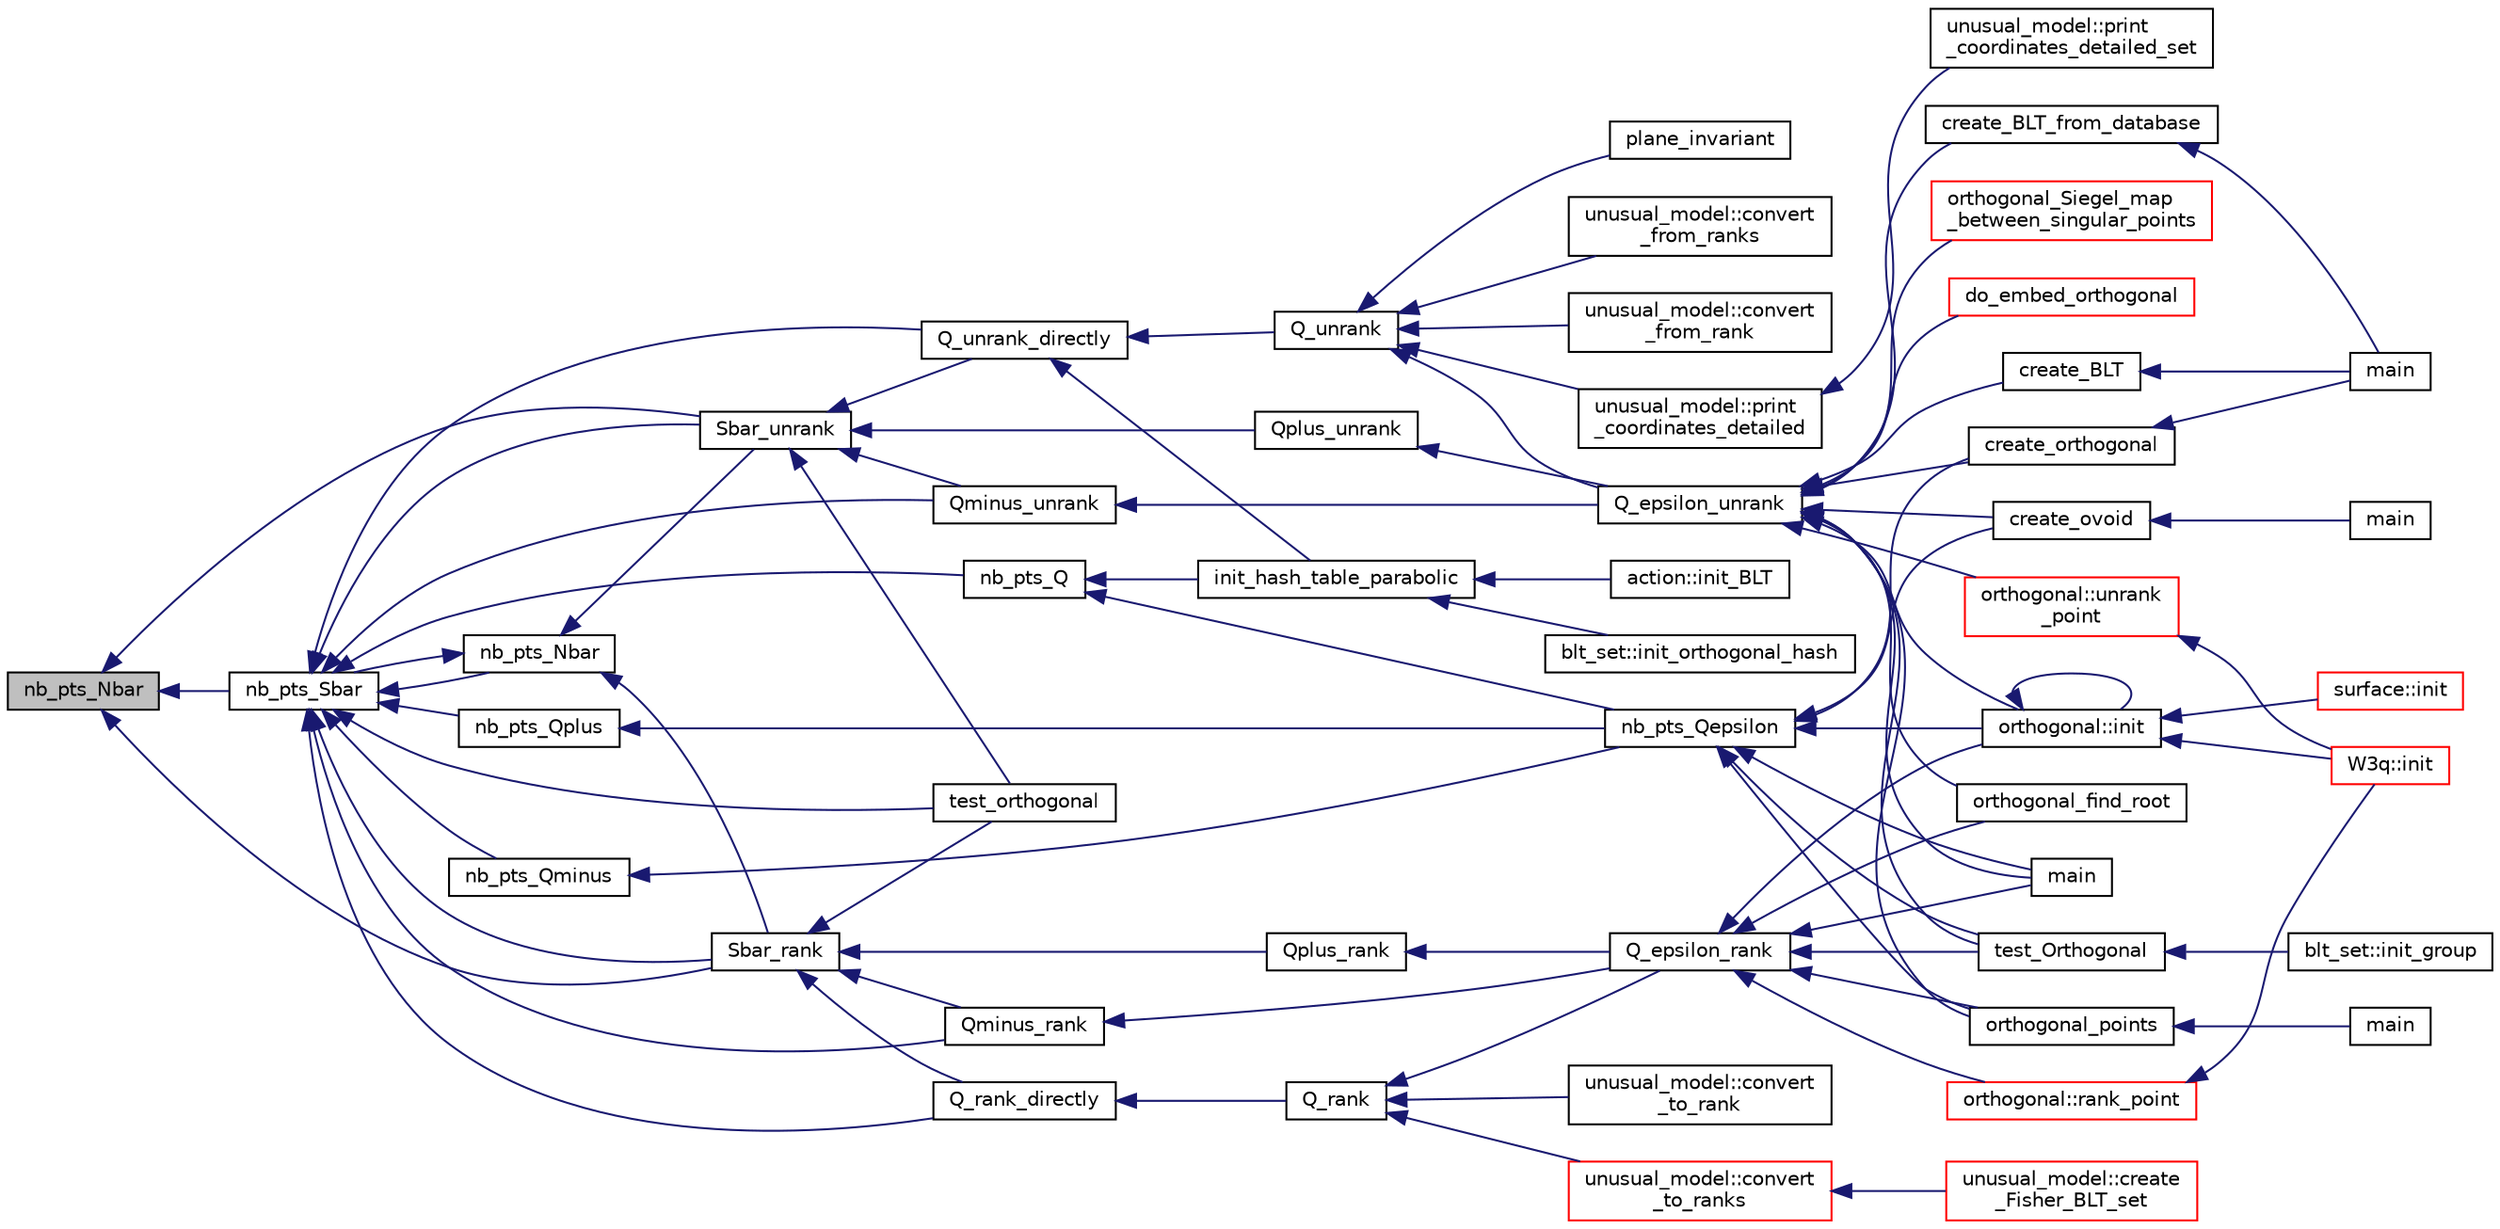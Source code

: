 digraph "nb_pts_Nbar"
{
  edge [fontname="Helvetica",fontsize="10",labelfontname="Helvetica",labelfontsize="10"];
  node [fontname="Helvetica",fontsize="10",shape=record];
  rankdir="LR";
  Node9365 [label="nb_pts_Nbar",height=0.2,width=0.4,color="black", fillcolor="grey75", style="filled", fontcolor="black"];
  Node9365 -> Node9366 [dir="back",color="midnightblue",fontsize="10",style="solid",fontname="Helvetica"];
  Node9366 [label="nb_pts_Sbar",height=0.2,width=0.4,color="black", fillcolor="white", style="filled",URL="$db/da0/lib_2foundations_2geometry_2orthogonal__points_8_c.html#a986dda26505c9934c771578b084f67cc"];
  Node9366 -> Node9367 [dir="back",color="midnightblue",fontsize="10",style="solid",fontname="Helvetica"];
  Node9367 [label="nb_pts_Q",height=0.2,width=0.4,color="black", fillcolor="white", style="filled",URL="$db/da0/lib_2foundations_2geometry_2orthogonal__points_8_c.html#a625e7781bbd5d9989694bcf83e0ac558"];
  Node9367 -> Node9368 [dir="back",color="midnightblue",fontsize="10",style="solid",fontname="Helvetica"];
  Node9368 [label="nb_pts_Qepsilon",height=0.2,width=0.4,color="black", fillcolor="white", style="filled",URL="$db/da0/lib_2foundations_2geometry_2orthogonal__points_8_c.html#acbf91472684f545d7c79eecc893cc250"];
  Node9368 -> Node9369 [dir="back",color="midnightblue",fontsize="10",style="solid",fontname="Helvetica"];
  Node9369 [label="main",height=0.2,width=0.4,color="black", fillcolor="white", style="filled",URL="$d1/d15/apps_2combinatorics_2orthogonal_8_c.html#a3c04138a5bfe5d72780bb7e82a18e627"];
  Node9368 -> Node9370 [dir="back",color="midnightblue",fontsize="10",style="solid",fontname="Helvetica"];
  Node9370 [label="orthogonal::init",height=0.2,width=0.4,color="black", fillcolor="white", style="filled",URL="$d7/daa/classorthogonal.html#a8bd53ba30f34ac50889503f0f3ef6deb"];
  Node9370 -> Node9370 [dir="back",color="midnightblue",fontsize="10",style="solid",fontname="Helvetica"];
  Node9370 -> Node9371 [dir="back",color="midnightblue",fontsize="10",style="solid",fontname="Helvetica"];
  Node9371 [label="surface::init",height=0.2,width=0.4,color="red", fillcolor="white", style="filled",URL="$d5/d88/classsurface.html#a90570b0ca6ab02988159f2c40cb27308"];
  Node9370 -> Node9377 [dir="back",color="midnightblue",fontsize="10",style="solid",fontname="Helvetica"];
  Node9377 [label="W3q::init",height=0.2,width=0.4,color="red", fillcolor="white", style="filled",URL="$de/d2c/class_w3q.html#a215fe070895a4915537fcb1bfba4f777"];
  Node9368 -> Node9379 [dir="back",color="midnightblue",fontsize="10",style="solid",fontname="Helvetica"];
  Node9379 [label="create_ovoid",height=0.2,width=0.4,color="black", fillcolor="white", style="filled",URL="$d9/dbf/projective__space_2ovoid_8_c.html#a812088e2c64cb8a0834e9eacae4b92a6"];
  Node9379 -> Node9380 [dir="back",color="midnightblue",fontsize="10",style="solid",fontname="Helvetica"];
  Node9380 [label="main",height=0.2,width=0.4,color="black", fillcolor="white", style="filled",URL="$d9/dbf/projective__space_2ovoid_8_c.html#a3c04138a5bfe5d72780bb7e82a18e627"];
  Node9368 -> Node9381 [dir="back",color="midnightblue",fontsize="10",style="solid",fontname="Helvetica"];
  Node9381 [label="test_Orthogonal",height=0.2,width=0.4,color="black", fillcolor="white", style="filled",URL="$db/da0/lib_2foundations_2geometry_2orthogonal__points_8_c.html#a071f90f8a33649e2d4a8f5c9a401a4f4"];
  Node9381 -> Node9382 [dir="back",color="midnightblue",fontsize="10",style="solid",fontname="Helvetica"];
  Node9382 [label="blt_set::init_group",height=0.2,width=0.4,color="black", fillcolor="white", style="filled",URL="$d1/d3d/classblt__set.html#a9e5aede3bbac6f5e1dd31a8965bba200"];
  Node9368 -> Node9383 [dir="back",color="midnightblue",fontsize="10",style="solid",fontname="Helvetica"];
  Node9383 [label="orthogonal_points",height=0.2,width=0.4,color="black", fillcolor="white", style="filled",URL="$d7/d83/points_8_c.html#a2a86a595e599aecd619f0046595252e4"];
  Node9383 -> Node9384 [dir="back",color="midnightblue",fontsize="10",style="solid",fontname="Helvetica"];
  Node9384 [label="main",height=0.2,width=0.4,color="black", fillcolor="white", style="filled",URL="$d7/d83/points_8_c.html#a3c04138a5bfe5d72780bb7e82a18e627"];
  Node9368 -> Node9385 [dir="back",color="midnightblue",fontsize="10",style="solid",fontname="Helvetica"];
  Node9385 [label="create_orthogonal",height=0.2,width=0.4,color="black", fillcolor="white", style="filled",URL="$d4/d67/geometry_8h.html#af56e0787251ddb889edb236e423aff02"];
  Node9385 -> Node9386 [dir="back",color="midnightblue",fontsize="10",style="solid",fontname="Helvetica"];
  Node9386 [label="main",height=0.2,width=0.4,color="black", fillcolor="white", style="filled",URL="$d4/d6e/make__something_8_c.html#a217dbf8b442f20279ea00b898af96f52"];
  Node9367 -> Node9387 [dir="back",color="midnightblue",fontsize="10",style="solid",fontname="Helvetica"];
  Node9387 [label="init_hash_table_parabolic",height=0.2,width=0.4,color="black", fillcolor="white", style="filled",URL="$db/da0/lib_2foundations_2geometry_2orthogonal__points_8_c.html#ac0501667678e59124c88842414489011"];
  Node9387 -> Node9388 [dir="back",color="midnightblue",fontsize="10",style="solid",fontname="Helvetica"];
  Node9388 [label="blt_set::init_orthogonal_hash",height=0.2,width=0.4,color="black", fillcolor="white", style="filled",URL="$d1/d3d/classblt__set.html#ad8a73370e16f2adf30172c3159ca8a74"];
  Node9387 -> Node9389 [dir="back",color="midnightblue",fontsize="10",style="solid",fontname="Helvetica"];
  Node9389 [label="action::init_BLT",height=0.2,width=0.4,color="black", fillcolor="white", style="filled",URL="$d2/d86/classaction.html#a0d33ca0ebe7467b984c3058520e02a0c"];
  Node9366 -> Node9390 [dir="back",color="midnightblue",fontsize="10",style="solid",fontname="Helvetica"];
  Node9390 [label="nb_pts_Qplus",height=0.2,width=0.4,color="black", fillcolor="white", style="filled",URL="$db/da0/lib_2foundations_2geometry_2orthogonal__points_8_c.html#a4c95a5cbf04d2ff4889759cc15ae1464"];
  Node9390 -> Node9368 [dir="back",color="midnightblue",fontsize="10",style="solid",fontname="Helvetica"];
  Node9366 -> Node9391 [dir="back",color="midnightblue",fontsize="10",style="solid",fontname="Helvetica"];
  Node9391 [label="nb_pts_Qminus",height=0.2,width=0.4,color="black", fillcolor="white", style="filled",URL="$db/da0/lib_2foundations_2geometry_2orthogonal__points_8_c.html#afb08f069d48d59325fdeeb235003ac75"];
  Node9391 -> Node9368 [dir="back",color="midnightblue",fontsize="10",style="solid",fontname="Helvetica"];
  Node9366 -> Node9392 [dir="back",color="midnightblue",fontsize="10",style="solid",fontname="Helvetica"];
  Node9392 [label="Q_unrank_directly",height=0.2,width=0.4,color="black", fillcolor="white", style="filled",URL="$db/da0/lib_2foundations_2geometry_2orthogonal__points_8_c.html#a105e7e72249e78fcf0785c69099d90ce"];
  Node9392 -> Node9387 [dir="back",color="midnightblue",fontsize="10",style="solid",fontname="Helvetica"];
  Node9392 -> Node9393 [dir="back",color="midnightblue",fontsize="10",style="solid",fontname="Helvetica"];
  Node9393 [label="Q_unrank",height=0.2,width=0.4,color="black", fillcolor="white", style="filled",URL="$db/da0/lib_2foundations_2geometry_2orthogonal__points_8_c.html#a6d02923d5b54ef796934e753e6f5b65b"];
  Node9393 -> Node9394 [dir="back",color="midnightblue",fontsize="10",style="solid",fontname="Helvetica"];
  Node9394 [label="Q_epsilon_unrank",height=0.2,width=0.4,color="black", fillcolor="white", style="filled",URL="$db/da0/lib_2foundations_2geometry_2orthogonal__points_8_c.html#af162c4d30d4a6528299e37551c353e7b"];
  Node9394 -> Node9369 [dir="back",color="midnightblue",fontsize="10",style="solid",fontname="Helvetica"];
  Node9394 -> Node9395 [dir="back",color="midnightblue",fontsize="10",style="solid",fontname="Helvetica"];
  Node9395 [label="orthogonal::unrank\l_point",height=0.2,width=0.4,color="red", fillcolor="white", style="filled",URL="$d7/daa/classorthogonal.html#ab655117100f7c66c19817b84ac5ac0a0"];
  Node9395 -> Node9377 [dir="back",color="midnightblue",fontsize="10",style="solid",fontname="Helvetica"];
  Node9394 -> Node9370 [dir="back",color="midnightblue",fontsize="10",style="solid",fontname="Helvetica"];
  Node9394 -> Node9379 [dir="back",color="midnightblue",fontsize="10",style="solid",fontname="Helvetica"];
  Node9394 -> Node9381 [dir="back",color="midnightblue",fontsize="10",style="solid",fontname="Helvetica"];
  Node9394 -> Node9823 [dir="back",color="midnightblue",fontsize="10",style="solid",fontname="Helvetica"];
  Node9823 [label="orthogonal_Siegel_map\l_between_singular_points",height=0.2,width=0.4,color="red", fillcolor="white", style="filled",URL="$db/da0/lib_2foundations_2geometry_2orthogonal__points_8_c.html#a2c6c42534b7915aacd84bb9725488fa9"];
  Node9394 -> Node9825 [dir="back",color="midnightblue",fontsize="10",style="solid",fontname="Helvetica"];
  Node9825 [label="orthogonal_find_root",height=0.2,width=0.4,color="black", fillcolor="white", style="filled",URL="$db/da0/lib_2foundations_2geometry_2orthogonal__points_8_c.html#a6c7b16f839dc3e1ee95f61a37139c8a0"];
  Node9394 -> Node9383 [dir="back",color="midnightblue",fontsize="10",style="solid",fontname="Helvetica"];
  Node9394 -> Node9826 [dir="back",color="midnightblue",fontsize="10",style="solid",fontname="Helvetica"];
  Node9826 [label="create_BLT_from_database",height=0.2,width=0.4,color="black", fillcolor="white", style="filled",URL="$d4/d67/geometry_8h.html#a15bdf4e24e26757ef7b2e16f06afd1e6"];
  Node9826 -> Node9386 [dir="back",color="midnightblue",fontsize="10",style="solid",fontname="Helvetica"];
  Node9394 -> Node9827 [dir="back",color="midnightblue",fontsize="10",style="solid",fontname="Helvetica"];
  Node9827 [label="create_BLT",height=0.2,width=0.4,color="black", fillcolor="white", style="filled",URL="$d4/d67/geometry_8h.html#a5a6f4081a90668e2e95f8e4886d241d9"];
  Node9827 -> Node9386 [dir="back",color="midnightblue",fontsize="10",style="solid",fontname="Helvetica"];
  Node9394 -> Node9385 [dir="back",color="midnightblue",fontsize="10",style="solid",fontname="Helvetica"];
  Node9394 -> Node9828 [dir="back",color="midnightblue",fontsize="10",style="solid",fontname="Helvetica"];
  Node9828 [label="do_embed_orthogonal",height=0.2,width=0.4,color="red", fillcolor="white", style="filled",URL="$d4/d67/geometry_8h.html#a7b472fe7f4332da48b2e47e2370cf338"];
  Node9393 -> Node9830 [dir="back",color="midnightblue",fontsize="10",style="solid",fontname="Helvetica"];
  Node9830 [label="plane_invariant",height=0.2,width=0.4,color="black", fillcolor="white", style="filled",URL="$d4/d67/geometry_8h.html#a8cf23c42f17766e6ae13094522b91f19"];
  Node9393 -> Node9831 [dir="back",color="midnightblue",fontsize="10",style="solid",fontname="Helvetica"];
  Node9831 [label="unusual_model::convert\l_from_ranks",height=0.2,width=0.4,color="black", fillcolor="white", style="filled",URL="$dc/d50/classunusual__model.html#affe6f50031dfc606a0dca7ff5e26cc14"];
  Node9393 -> Node9832 [dir="back",color="midnightblue",fontsize="10",style="solid",fontname="Helvetica"];
  Node9832 [label="unusual_model::convert\l_from_rank",height=0.2,width=0.4,color="black", fillcolor="white", style="filled",URL="$dc/d50/classunusual__model.html#a54cf56041ed1ebe0517a2a4005932249"];
  Node9393 -> Node9833 [dir="back",color="midnightblue",fontsize="10",style="solid",fontname="Helvetica"];
  Node9833 [label="unusual_model::print\l_coordinates_detailed",height=0.2,width=0.4,color="black", fillcolor="white", style="filled",URL="$dc/d50/classunusual__model.html#a0c4ba0e0f35a1220693020cf318e9f75"];
  Node9833 -> Node9834 [dir="back",color="midnightblue",fontsize="10",style="solid",fontname="Helvetica"];
  Node9834 [label="unusual_model::print\l_coordinates_detailed_set",height=0.2,width=0.4,color="black", fillcolor="white", style="filled",URL="$dc/d50/classunusual__model.html#a42a0d371727666bc006fc29d804c8d56"];
  Node9366 -> Node9835 [dir="back",color="midnightblue",fontsize="10",style="solid",fontname="Helvetica"];
  Node9835 [label="Q_rank_directly",height=0.2,width=0.4,color="black", fillcolor="white", style="filled",URL="$db/da0/lib_2foundations_2geometry_2orthogonal__points_8_c.html#a5f856abfc1a984dc77a7e21a239ab88e"];
  Node9835 -> Node9836 [dir="back",color="midnightblue",fontsize="10",style="solid",fontname="Helvetica"];
  Node9836 [label="Q_rank",height=0.2,width=0.4,color="black", fillcolor="white", style="filled",URL="$db/da0/lib_2foundations_2geometry_2orthogonal__points_8_c.html#ad2671f4db3224df1e22494b9d946375e"];
  Node9836 -> Node9837 [dir="back",color="midnightblue",fontsize="10",style="solid",fontname="Helvetica"];
  Node9837 [label="Q_epsilon_rank",height=0.2,width=0.4,color="black", fillcolor="white", style="filled",URL="$db/da0/lib_2foundations_2geometry_2orthogonal__points_8_c.html#a0949e1151174e2988aa697cb31942e97"];
  Node9837 -> Node9369 [dir="back",color="midnightblue",fontsize="10",style="solid",fontname="Helvetica"];
  Node9837 -> Node9838 [dir="back",color="midnightblue",fontsize="10",style="solid",fontname="Helvetica"];
  Node9838 [label="orthogonal::rank_point",height=0.2,width=0.4,color="red", fillcolor="white", style="filled",URL="$d7/daa/classorthogonal.html#adb4f1528590a804b3c011a68c9ebf655"];
  Node9838 -> Node9377 [dir="back",color="midnightblue",fontsize="10",style="solid",fontname="Helvetica"];
  Node9837 -> Node9370 [dir="back",color="midnightblue",fontsize="10",style="solid",fontname="Helvetica"];
  Node9837 -> Node9381 [dir="back",color="midnightblue",fontsize="10",style="solid",fontname="Helvetica"];
  Node9837 -> Node9825 [dir="back",color="midnightblue",fontsize="10",style="solid",fontname="Helvetica"];
  Node9837 -> Node9383 [dir="back",color="midnightblue",fontsize="10",style="solid",fontname="Helvetica"];
  Node9836 -> Node9844 [dir="back",color="midnightblue",fontsize="10",style="solid",fontname="Helvetica"];
  Node9844 [label="unusual_model::convert\l_to_ranks",height=0.2,width=0.4,color="red", fillcolor="white", style="filled",URL="$dc/d50/classunusual__model.html#ab5cdb8ec08ae842b6ae4831385e9934b"];
  Node9844 -> Node9845 [dir="back",color="midnightblue",fontsize="10",style="solid",fontname="Helvetica"];
  Node9845 [label="unusual_model::create\l_Fisher_BLT_set",height=0.2,width=0.4,color="red", fillcolor="white", style="filled",URL="$dc/d50/classunusual__model.html#ad8a52feef5e6da3cee43dd09c64c5eeb"];
  Node9836 -> Node9851 [dir="back",color="midnightblue",fontsize="10",style="solid",fontname="Helvetica"];
  Node9851 [label="unusual_model::convert\l_to_rank",height=0.2,width=0.4,color="black", fillcolor="white", style="filled",URL="$dc/d50/classunusual__model.html#ac3c9a8673189d7f889ff019f1c2a9bf7"];
  Node9366 -> Node9852 [dir="back",color="midnightblue",fontsize="10",style="solid",fontname="Helvetica"];
  Node9852 [label="Qminus_unrank",height=0.2,width=0.4,color="black", fillcolor="white", style="filled",URL="$db/da0/lib_2foundations_2geometry_2orthogonal__points_8_c.html#ac2dd18f435ab479095b836a483c12c7d"];
  Node9852 -> Node9394 [dir="back",color="midnightblue",fontsize="10",style="solid",fontname="Helvetica"];
  Node9366 -> Node9853 [dir="back",color="midnightblue",fontsize="10",style="solid",fontname="Helvetica"];
  Node9853 [label="Qminus_rank",height=0.2,width=0.4,color="black", fillcolor="white", style="filled",URL="$db/da0/lib_2foundations_2geometry_2orthogonal__points_8_c.html#aec3e3dad3c2c12fa081edab0af2cb91a"];
  Node9853 -> Node9837 [dir="back",color="midnightblue",fontsize="10",style="solid",fontname="Helvetica"];
  Node9366 -> Node9854 [dir="back",color="midnightblue",fontsize="10",style="solid",fontname="Helvetica"];
  Node9854 [label="nb_pts_Nbar",height=0.2,width=0.4,color="black", fillcolor="white", style="filled",URL="$db/da0/lib_2foundations_2geometry_2orthogonal__points_8_c.html#a51b4684a176c6841fd3cd6c34c684c2c"];
  Node9854 -> Node9366 [dir="back",color="midnightblue",fontsize="10",style="solid",fontname="Helvetica"];
  Node9854 -> Node9855 [dir="back",color="midnightblue",fontsize="10",style="solid",fontname="Helvetica"];
  Node9855 [label="Sbar_unrank",height=0.2,width=0.4,color="black", fillcolor="white", style="filled",URL="$db/da0/lib_2foundations_2geometry_2orthogonal__points_8_c.html#a65d9b9ccfff12dd92f4f4e8360701c98"];
  Node9855 -> Node9392 [dir="back",color="midnightblue",fontsize="10",style="solid",fontname="Helvetica"];
  Node9855 -> Node9856 [dir="back",color="midnightblue",fontsize="10",style="solid",fontname="Helvetica"];
  Node9856 [label="Qplus_unrank",height=0.2,width=0.4,color="black", fillcolor="white", style="filled",URL="$db/da0/lib_2foundations_2geometry_2orthogonal__points_8_c.html#ad50512edd586919700e033744b4a03c8"];
  Node9856 -> Node9394 [dir="back",color="midnightblue",fontsize="10",style="solid",fontname="Helvetica"];
  Node9855 -> Node9852 [dir="back",color="midnightblue",fontsize="10",style="solid",fontname="Helvetica"];
  Node9855 -> Node9857 [dir="back",color="midnightblue",fontsize="10",style="solid",fontname="Helvetica"];
  Node9857 [label="test_orthogonal",height=0.2,width=0.4,color="black", fillcolor="white", style="filled",URL="$db/da0/lib_2foundations_2geometry_2orthogonal__points_8_c.html#ac991de424f12f1e96291c9df540caf16"];
  Node9854 -> Node9858 [dir="back",color="midnightblue",fontsize="10",style="solid",fontname="Helvetica"];
  Node9858 [label="Sbar_rank",height=0.2,width=0.4,color="black", fillcolor="white", style="filled",URL="$db/da0/lib_2foundations_2geometry_2orthogonal__points_8_c.html#a9f987613e1f3dd623ce4032443a5a4a3"];
  Node9858 -> Node9835 [dir="back",color="midnightblue",fontsize="10",style="solid",fontname="Helvetica"];
  Node9858 -> Node9859 [dir="back",color="midnightblue",fontsize="10",style="solid",fontname="Helvetica"];
  Node9859 [label="Qplus_rank",height=0.2,width=0.4,color="black", fillcolor="white", style="filled",URL="$db/da0/lib_2foundations_2geometry_2orthogonal__points_8_c.html#aaa1be357d007a845ce2866169d63afb7"];
  Node9859 -> Node9837 [dir="back",color="midnightblue",fontsize="10",style="solid",fontname="Helvetica"];
  Node9858 -> Node9853 [dir="back",color="midnightblue",fontsize="10",style="solid",fontname="Helvetica"];
  Node9858 -> Node9857 [dir="back",color="midnightblue",fontsize="10",style="solid",fontname="Helvetica"];
  Node9366 -> Node9855 [dir="back",color="midnightblue",fontsize="10",style="solid",fontname="Helvetica"];
  Node9366 -> Node9858 [dir="back",color="midnightblue",fontsize="10",style="solid",fontname="Helvetica"];
  Node9366 -> Node9857 [dir="back",color="midnightblue",fontsize="10",style="solid",fontname="Helvetica"];
  Node9365 -> Node9855 [dir="back",color="midnightblue",fontsize="10",style="solid",fontname="Helvetica"];
  Node9365 -> Node9858 [dir="back",color="midnightblue",fontsize="10",style="solid",fontname="Helvetica"];
}
